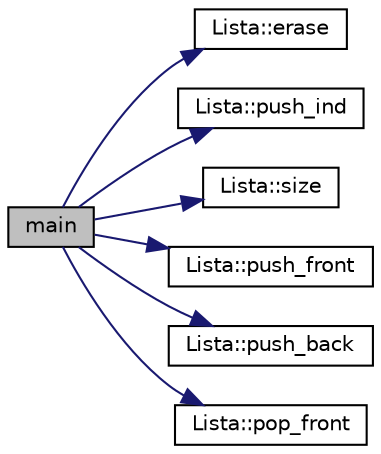 digraph "main"
{
  edge [fontname="Helvetica",fontsize="10",labelfontname="Helvetica",labelfontsize="10"];
  node [fontname="Helvetica",fontsize="10",shape=record];
  rankdir="LR";
  Node1 [label="main",height=0.2,width=0.4,color="black", fillcolor="grey75", style="filled" fontcolor="black"];
  Node1 -> Node2 [color="midnightblue",fontsize="10",style="solid",fontname="Helvetica"];
  Node2 [label="Lista::erase",height=0.2,width=0.4,color="black", fillcolor="white", style="filled",URL="$class_lista.html#aebd2c212b7d034833564f88f1bd88905",tooltip="Metoda erase dla obiektow klasy Lista. Usuwanie elementow listy od start do end, przy traceniu ich wa..."];
  Node1 -> Node3 [color="midnightblue",fontsize="10",style="solid",fontname="Helvetica"];
  Node3 [label="Lista::push_ind",height=0.2,width=0.4,color="black", fillcolor="white", style="filled",URL="$class_lista.html#a9d4a9e631fcd6a461fb5bb8e6a67aebc",tooltip="Metoda push_ind dla obiektow klasy Lista. Dodaje element we wskazane miejsce na liscie. "];
  Node1 -> Node4 [color="midnightblue",fontsize="10",style="solid",fontname="Helvetica"];
  Node4 [label="Lista::size",height=0.2,width=0.4,color="black", fillcolor="white", style="filled",URL="$class_lista.html#a3836382e3cf53b6ea281937d045d181c",tooltip="Metoda size dla obiektow klasy Lista. Zwraca ilosc elementow na liscie. "];
  Node1 -> Node5 [color="midnightblue",fontsize="10",style="solid",fontname="Helvetica"];
  Node5 [label="Lista::push_front",height=0.2,width=0.4,color="black", fillcolor="white", style="filled",URL="$class_lista.html#ad31ead4509b03137a784cdd0a87de399",tooltip="Metoda push_front dla obiektow klasy Lista. Dodaje element na poczatek listy. "];
  Node1 -> Node6 [color="midnightblue",fontsize="10",style="solid",fontname="Helvetica"];
  Node6 [label="Lista::push_back",height=0.2,width=0.4,color="black", fillcolor="white", style="filled",URL="$class_lista.html#ac53a86c8897b04851b566b6c273a010e",tooltip="Metoda push_back dla obiektow klasy Lista. Dodaje element na koniec listy. "];
  Node1 -> Node7 [color="midnightblue",fontsize="10",style="solid",fontname="Helvetica"];
  Node7 [label="Lista::pop_front",height=0.2,width=0.4,color="black", fillcolor="white", style="filled",URL="$class_lista.html#ab62a75161593d8fbf596ce2ad5c7f1ea",tooltip="Metoda pop_front dla obiektow klasy Lista. Usuwana jeden element z przodu listy,zwraca jeg wartosc..."];
}
